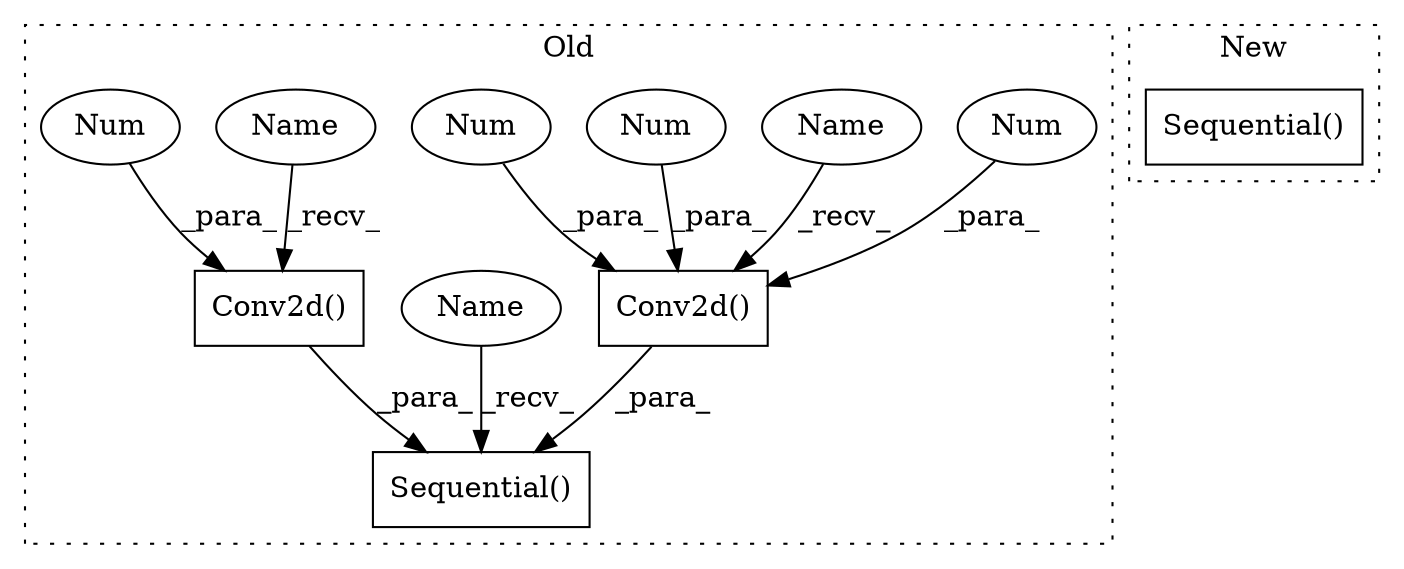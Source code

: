 digraph G {
subgraph cluster0 {
1 [label="Conv2d()" a="75" s="1843,1862" l="10,12" shape="box"];
3 [label="Num" a="76" s="1861" l="1" shape="ellipse"];
4 [label="Num" a="76" s="1857" l="2" shape="ellipse"];
5 [label="Conv2d()" a="75" s="1742,1762" l="10,12" shape="box"];
6 [label="Num" a="76" s="1853" l="2" shape="ellipse"];
7 [label="Num" a="76" s="1752" l="3" shape="ellipse"];
8 [label="Sequential()" a="75" s="1485,1981" l="45,11" shape="box"];
9 [label="Name" a="87" s="1843" l="2" shape="ellipse"];
10 [label="Name" a="87" s="1485" l="2" shape="ellipse"];
11 [label="Name" a="87" s="1742" l="2" shape="ellipse"];
label = "Old";
style="dotted";
}
subgraph cluster1 {
2 [label="Sequential()" a="75" s="1711,1986" l="45,11" shape="box"];
label = "New";
style="dotted";
}
1 -> 8 [label="_para_"];
3 -> 1 [label="_para_"];
4 -> 1 [label="_para_"];
5 -> 8 [label="_para_"];
6 -> 1 [label="_para_"];
7 -> 5 [label="_para_"];
9 -> 1 [label="_recv_"];
10 -> 8 [label="_recv_"];
11 -> 5 [label="_recv_"];
}